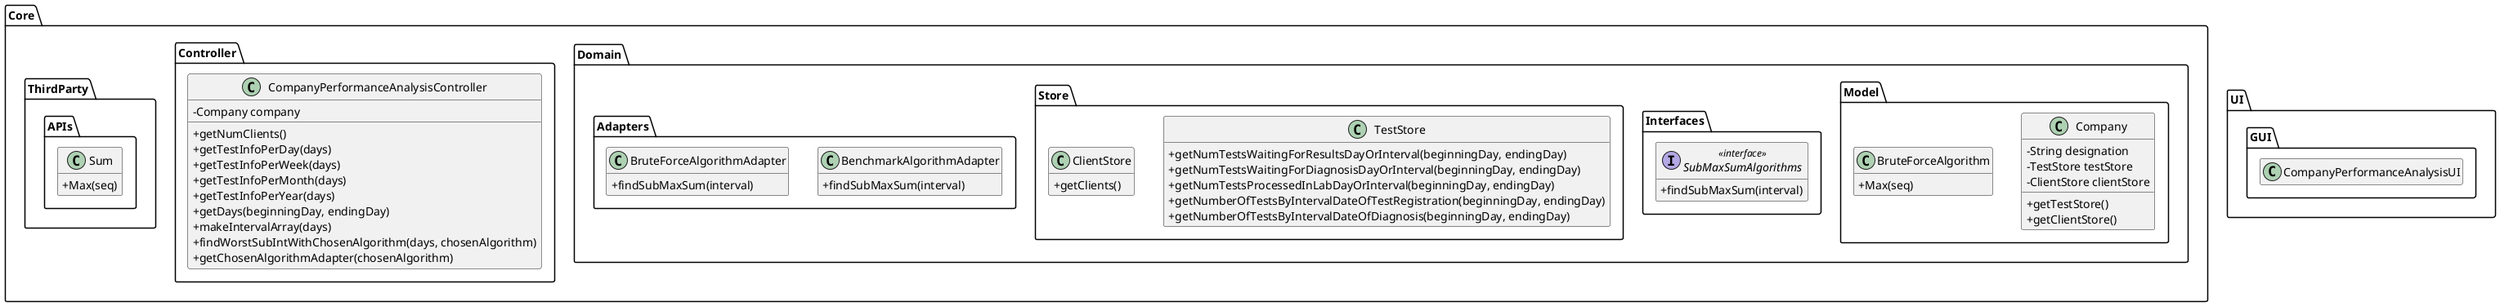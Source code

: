 @startuml
'skinparam linetype ortho
hide empty methods
hide empty attributes
'left to right direction
skinparam classAttributeIconSize 0

package Core {

package Domain {

package Model{

class Company {
    -String designation
    -TestStore testStore
    -ClientStore clientStore
    +getTestStore()
    +getClientStore()
}

class BruteForceAlgorithm{
    +Max(seq)
}

}

package Interfaces {

interface SubMaxSumAlgorithms <<interface>> {
    +findSubMaxSum(interval)
}

}

package Store {

class TestStore {
    +getNumTestsWaitingForResultsDayOrInterval(beginningDay, endingDay)
    +getNumTestsWaitingForDiagnosisDayOrInterval(beginningDay, endingDay)
    +getNumTestsProcessedInLabDayOrInterval(beginningDay, endingDay)
    +getNumberOfTestsByIntervalDateOfTestRegistration(beginningDay, endingDay)
    +getNumberOfTestsByIntervalDateOfDiagnosis(beginningDay, endingDay)
}

class ClientStore {
    +getClients()
}

}

package Adapters{

class BenchmarkAlgorithmAdapter{
    +findSubMaxSum(interval)
}

class BruteForceAlgorithmAdapter{
    +findSubMaxSum(interval)
}

}

}

package Controller {

class CompanyPerformanceAnalysisController{
    -Company company
    +getNumClients()
    +getTestInfoPerDay(days)
    +getTestInfoPerWeek(days)
    +getTestInfoPerMonth(days)
    +getTestInfoPerYear(days)
    +getDays(beginningDay, endingDay)
    +makeIntervalArray(days)
    +findWorstSubIntWithChosenAlgorithm(days, chosenAlgorithm)
    +getChosenAlgorithmAdapter(chosenAlgorithm)
}

}

package ThirdParty{

package APIs{

class Sum{
    +Max(seq)
}

}

}

}

package UI {

package GUI {

class CompanyPerformanceAnalysisUI{
}

}

}

@enduml